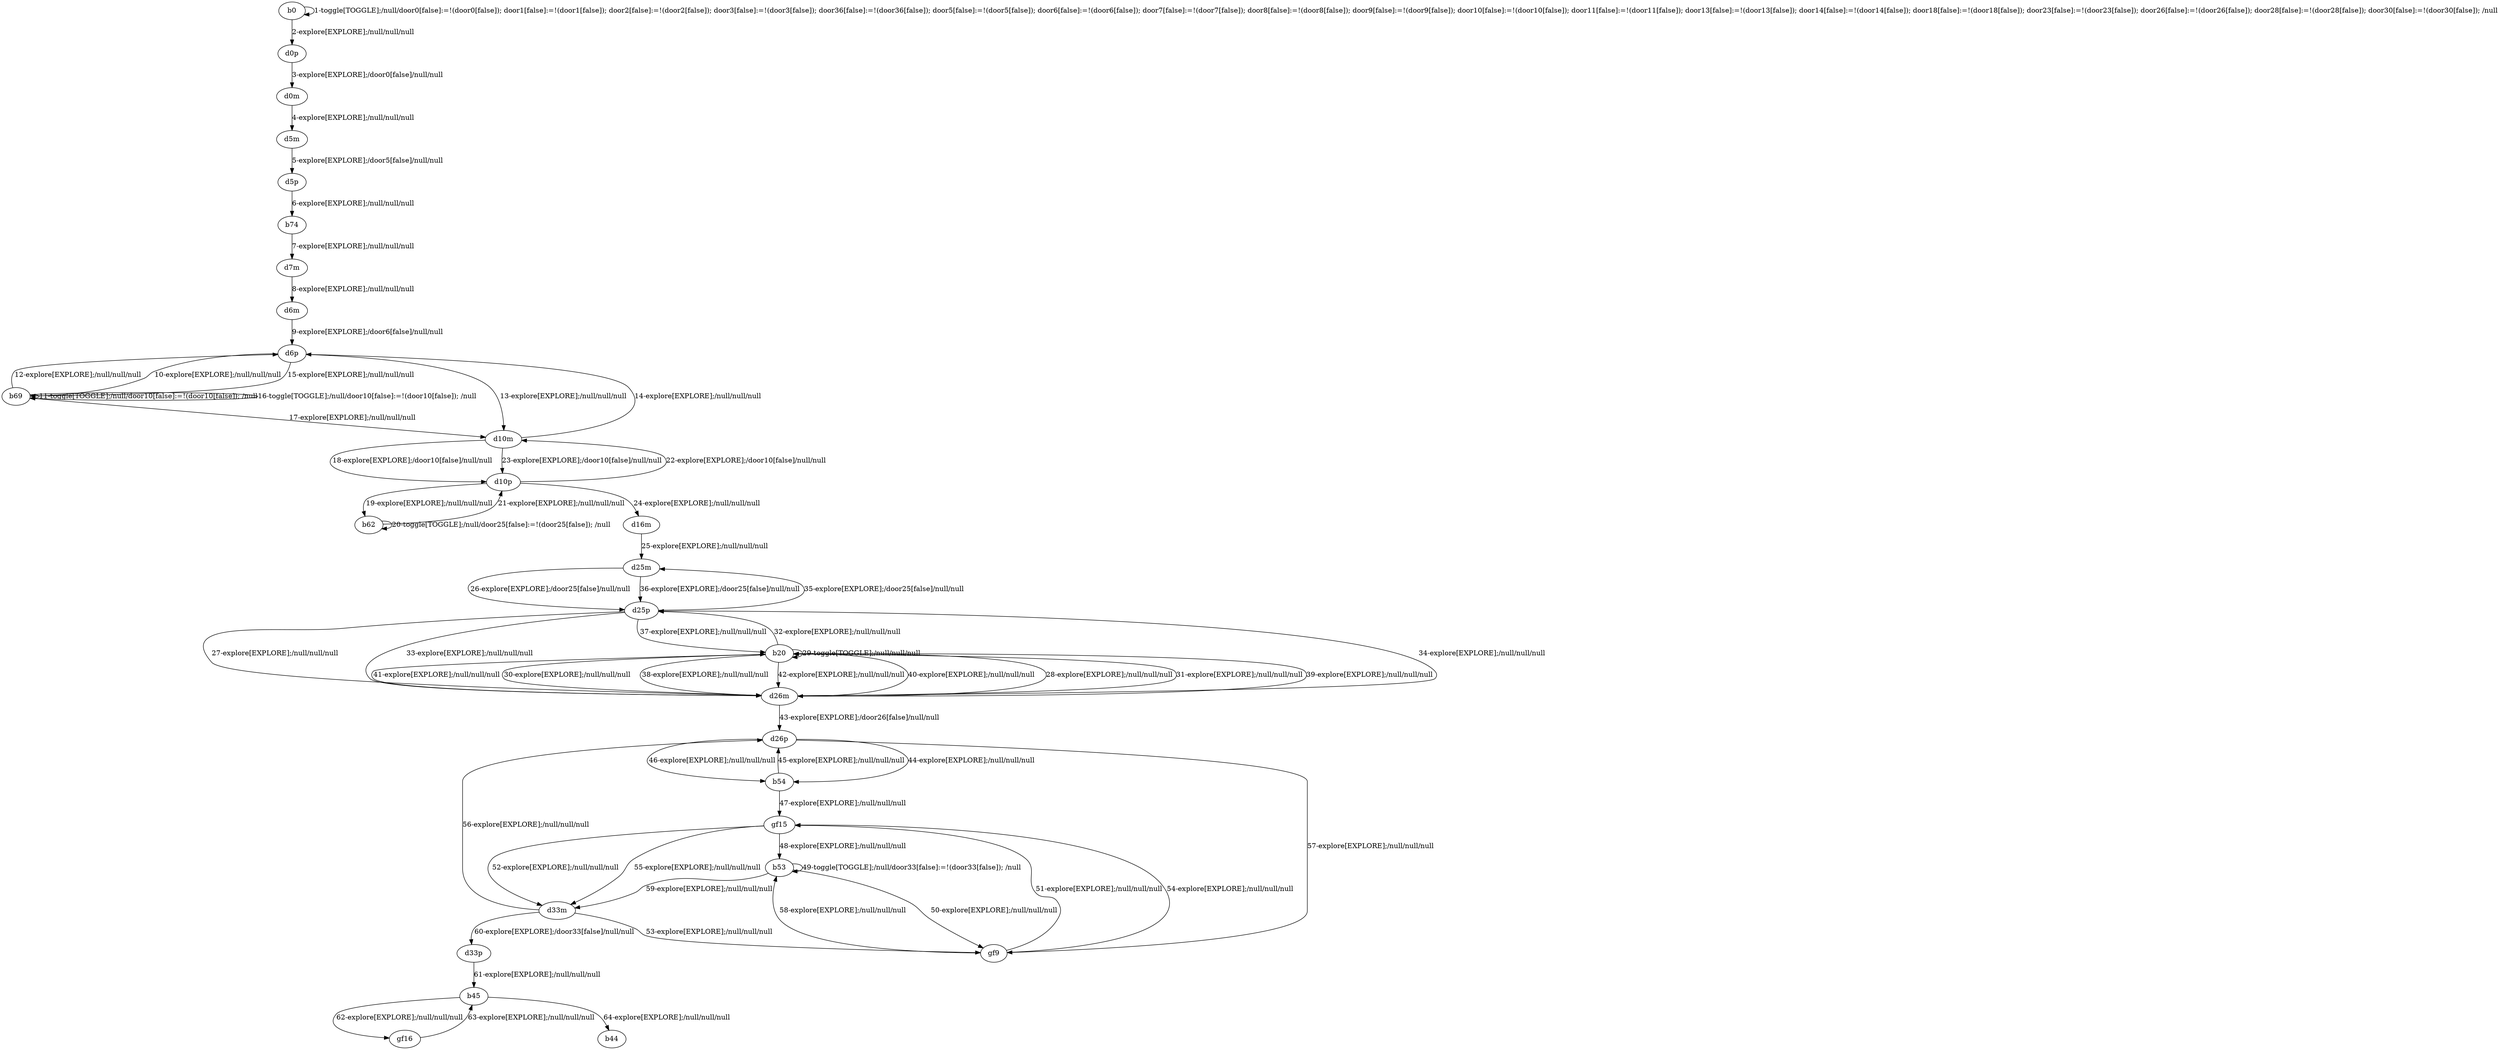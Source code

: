 # Total number of goals covered by this test: 1
# gf16 --> b45

digraph g {
"b0" -> "b0" [label = "1-toggle[TOGGLE];/null/door0[false]:=!(door0[false]); door1[false]:=!(door1[false]); door2[false]:=!(door2[false]); door3[false]:=!(door3[false]); door36[false]:=!(door36[false]); door5[false]:=!(door5[false]); door6[false]:=!(door6[false]); door7[false]:=!(door7[false]); door8[false]:=!(door8[false]); door9[false]:=!(door9[false]); door10[false]:=!(door10[false]); door11[false]:=!(door11[false]); door13[false]:=!(door13[false]); door14[false]:=!(door14[false]); door18[false]:=!(door18[false]); door23[false]:=!(door23[false]); door26[false]:=!(door26[false]); door28[false]:=!(door28[false]); door30[false]:=!(door30[false]); /null"];
"b0" -> "d0p" [label = "2-explore[EXPLORE];/null/null/null"];
"d0p" -> "d0m" [label = "3-explore[EXPLORE];/door0[false]/null/null"];
"d0m" -> "d5m" [label = "4-explore[EXPLORE];/null/null/null"];
"d5m" -> "d5p" [label = "5-explore[EXPLORE];/door5[false]/null/null"];
"d5p" -> "b74" [label = "6-explore[EXPLORE];/null/null/null"];
"b74" -> "d7m" [label = "7-explore[EXPLORE];/null/null/null"];
"d7m" -> "d6m" [label = "8-explore[EXPLORE];/null/null/null"];
"d6m" -> "d6p" [label = "9-explore[EXPLORE];/door6[false]/null/null"];
"d6p" -> "b69" [label = "10-explore[EXPLORE];/null/null/null"];
"b69" -> "b69" [label = "11-toggle[TOGGLE];/null/door10[false]:=!(door10[false]); /null"];
"b69" -> "d6p" [label = "12-explore[EXPLORE];/null/null/null"];
"d6p" -> "d10m" [label = "13-explore[EXPLORE];/null/null/null"];
"d10m" -> "d6p" [label = "14-explore[EXPLORE];/null/null/null"];
"d6p" -> "b69" [label = "15-explore[EXPLORE];/null/null/null"];
"b69" -> "b69" [label = "16-toggle[TOGGLE];/null/door10[false]:=!(door10[false]); /null"];
"b69" -> "d10m" [label = "17-explore[EXPLORE];/null/null/null"];
"d10m" -> "d10p" [label = "18-explore[EXPLORE];/door10[false]/null/null"];
"d10p" -> "b62" [label = "19-explore[EXPLORE];/null/null/null"];
"b62" -> "b62" [label = "20-toggle[TOGGLE];/null/door25[false]:=!(door25[false]); /null"];
"b62" -> "d10p" [label = "21-explore[EXPLORE];/null/null/null"];
"d10p" -> "d10m" [label = "22-explore[EXPLORE];/door10[false]/null/null"];
"d10m" -> "d10p" [label = "23-explore[EXPLORE];/door10[false]/null/null"];
"d10p" -> "d16m" [label = "24-explore[EXPLORE];/null/null/null"];
"d16m" -> "d25m" [label = "25-explore[EXPLORE];/null/null/null"];
"d25m" -> "d25p" [label = "26-explore[EXPLORE];/door25[false]/null/null"];
"d25p" -> "d26m" [label = "27-explore[EXPLORE];/null/null/null"];
"d26m" -> "b20" [label = "28-explore[EXPLORE];/null/null/null"];
"b20" -> "b20" [label = "29-toggle[TOGGLE];/null/null/null"];
"b20" -> "d26m" [label = "30-explore[EXPLORE];/null/null/null"];
"d26m" -> "b20" [label = "31-explore[EXPLORE];/null/null/null"];
"b20" -> "d25p" [label = "32-explore[EXPLORE];/null/null/null"];
"d25p" -> "d26m" [label = "33-explore[EXPLORE];/null/null/null"];
"d26m" -> "d25p" [label = "34-explore[EXPLORE];/null/null/null"];
"d25p" -> "d25m" [label = "35-explore[EXPLORE];/door25[false]/null/null"];
"d25m" -> "d25p" [label = "36-explore[EXPLORE];/door25[false]/null/null"];
"d25p" -> "b20" [label = "37-explore[EXPLORE];/null/null/null"];
"b20" -> "d26m" [label = "38-explore[EXPLORE];/null/null/null"];
"d26m" -> "b20" [label = "39-explore[EXPLORE];/null/null/null"];
"b20" -> "d26m" [label = "40-explore[EXPLORE];/null/null/null"];
"d26m" -> "b20" [label = "41-explore[EXPLORE];/null/null/null"];
"b20" -> "d26m" [label = "42-explore[EXPLORE];/null/null/null"];
"d26m" -> "d26p" [label = "43-explore[EXPLORE];/door26[false]/null/null"];
"d26p" -> "b54" [label = "44-explore[EXPLORE];/null/null/null"];
"b54" -> "d26p" [label = "45-explore[EXPLORE];/null/null/null"];
"d26p" -> "b54" [label = "46-explore[EXPLORE];/null/null/null"];
"b54" -> "gf15" [label = "47-explore[EXPLORE];/null/null/null"];
"gf15" -> "b53" [label = "48-explore[EXPLORE];/null/null/null"];
"b53" -> "b53" [label = "49-toggle[TOGGLE];/null/door33[false]:=!(door33[false]); /null"];
"b53" -> "gf9" [label = "50-explore[EXPLORE];/null/null/null"];
"gf9" -> "gf15" [label = "51-explore[EXPLORE];/null/null/null"];
"gf15" -> "d33m" [label = "52-explore[EXPLORE];/null/null/null"];
"d33m" -> "gf9" [label = "53-explore[EXPLORE];/null/null/null"];
"gf9" -> "gf15" [label = "54-explore[EXPLORE];/null/null/null"];
"gf15" -> "d33m" [label = "55-explore[EXPLORE];/null/null/null"];
"d33m" -> "d26p" [label = "56-explore[EXPLORE];/null/null/null"];
"d26p" -> "gf9" [label = "57-explore[EXPLORE];/null/null/null"];
"gf9" -> "b53" [label = "58-explore[EXPLORE];/null/null/null"];
"b53" -> "d33m" [label = "59-explore[EXPLORE];/null/null/null"];
"d33m" -> "d33p" [label = "60-explore[EXPLORE];/door33[false]/null/null"];
"d33p" -> "b45" [label = "61-explore[EXPLORE];/null/null/null"];
"b45" -> "gf16" [label = "62-explore[EXPLORE];/null/null/null"];
"gf16" -> "b45" [label = "63-explore[EXPLORE];/null/null/null"];
"b45" -> "b44" [label = "64-explore[EXPLORE];/null/null/null"];
}